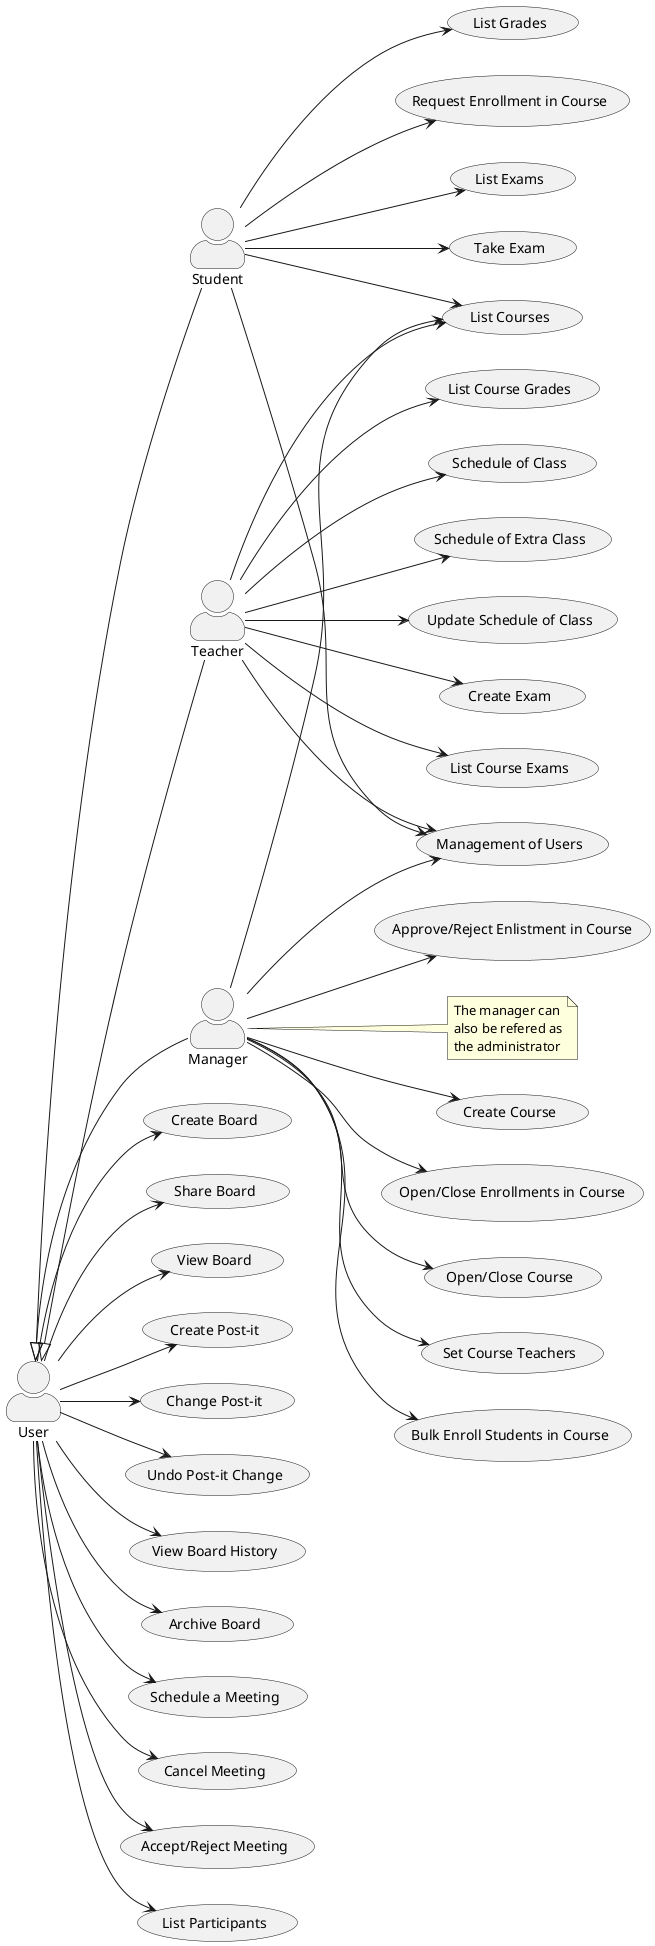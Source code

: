 @startuml
skinparam actorStyle awesome
left to right direction

actor Manager as man
actor Teacher as tea
actor Student as stu

actor User as usr



note right of man
    The manager can
    also be refered as
    the administrator
end note

usecase FRU01 as "Management of Users"

man --> (FRU01)
tea --> (FRU01)
stu --> (FRU01)

usecase FRC01 as "Create Course"

man --> (FRC01)

usecase FRC02 as "Open/Close Enrollments in Course"

man --> (FRC02)

usecase FRC03 as "Open/Close Course"

man --> (FRC03)

usecase FRC04 as "Set Course Teachers"

man --> (FRC04)

usecase FRC05 as "List Courses"

man --> (FRC05)
tea --> (FRC05)
stu --> (FRC05)

usecase FRC06 as "Bulk Enroll Students in Course"

man --> (FRC06)

usecase FRC07 as "Request Enrollment in Course"

stu --> (FRC07)

usecase FRC08 as "Approve/Reject Enlistment in Course"

man --> (FRC08)

usecase FRC09 as "Schedule of Class"

tea --> (FRC09)

usecase FRC10 as "Schedule of Extra Class"

tea --> (FRC10)

usecase FRC11 as "Update Schedule of Class"

tea --> (FRC11)

usecase FRE01 as "Create Exam"

tea --> (FRE01)

usecase FRE02 as "List Exams"

stu --> (FRE02)

usecase FRE03 as "List Course Exams"

tea --> (FRE03)

usecase FRE04 as "Take Exam"

stu --> (FRE04)

usecase FRE05 as "List Grades"

stu --> (FRE05)

usecase FRE06 as "List Course Grades"

tea --> (FRE06)

usecase FRB01 as "Create Board"

usr --> (FRB01)

usecase FRB02 as "Share Board"

usr --> (FRB02)

usecase FRB03 as "View Board"

usr --> (FRB03)

usecase FRB04 as "Create Post-it"

usr --> (FRB04)

usecase FRB05 as "Change Post-it"

usr --> (FRB05)

usecase FRB06 as "Undo Post-it Change"

usr --> (FRB06)

usecase FRB07 as "View Board History"

usr --> (FRB07)

usecase FRB08 as "Archive Board"

usr --> (FRB08)

usecase FRM01 as "Schedule a Meeting"

usr --> (FRM01)

usecase FRM02 as "Cancel Meeting"

usr --> (FRM02)

usecase FRM03 as "Accept/Reject Meeting"

usr --> (FRM03)

usecase FRM04 as "List Participants"

usr --> (FRM04)

usr <|-- man
usr <|-- tea
usr <|-- stu

@enduml